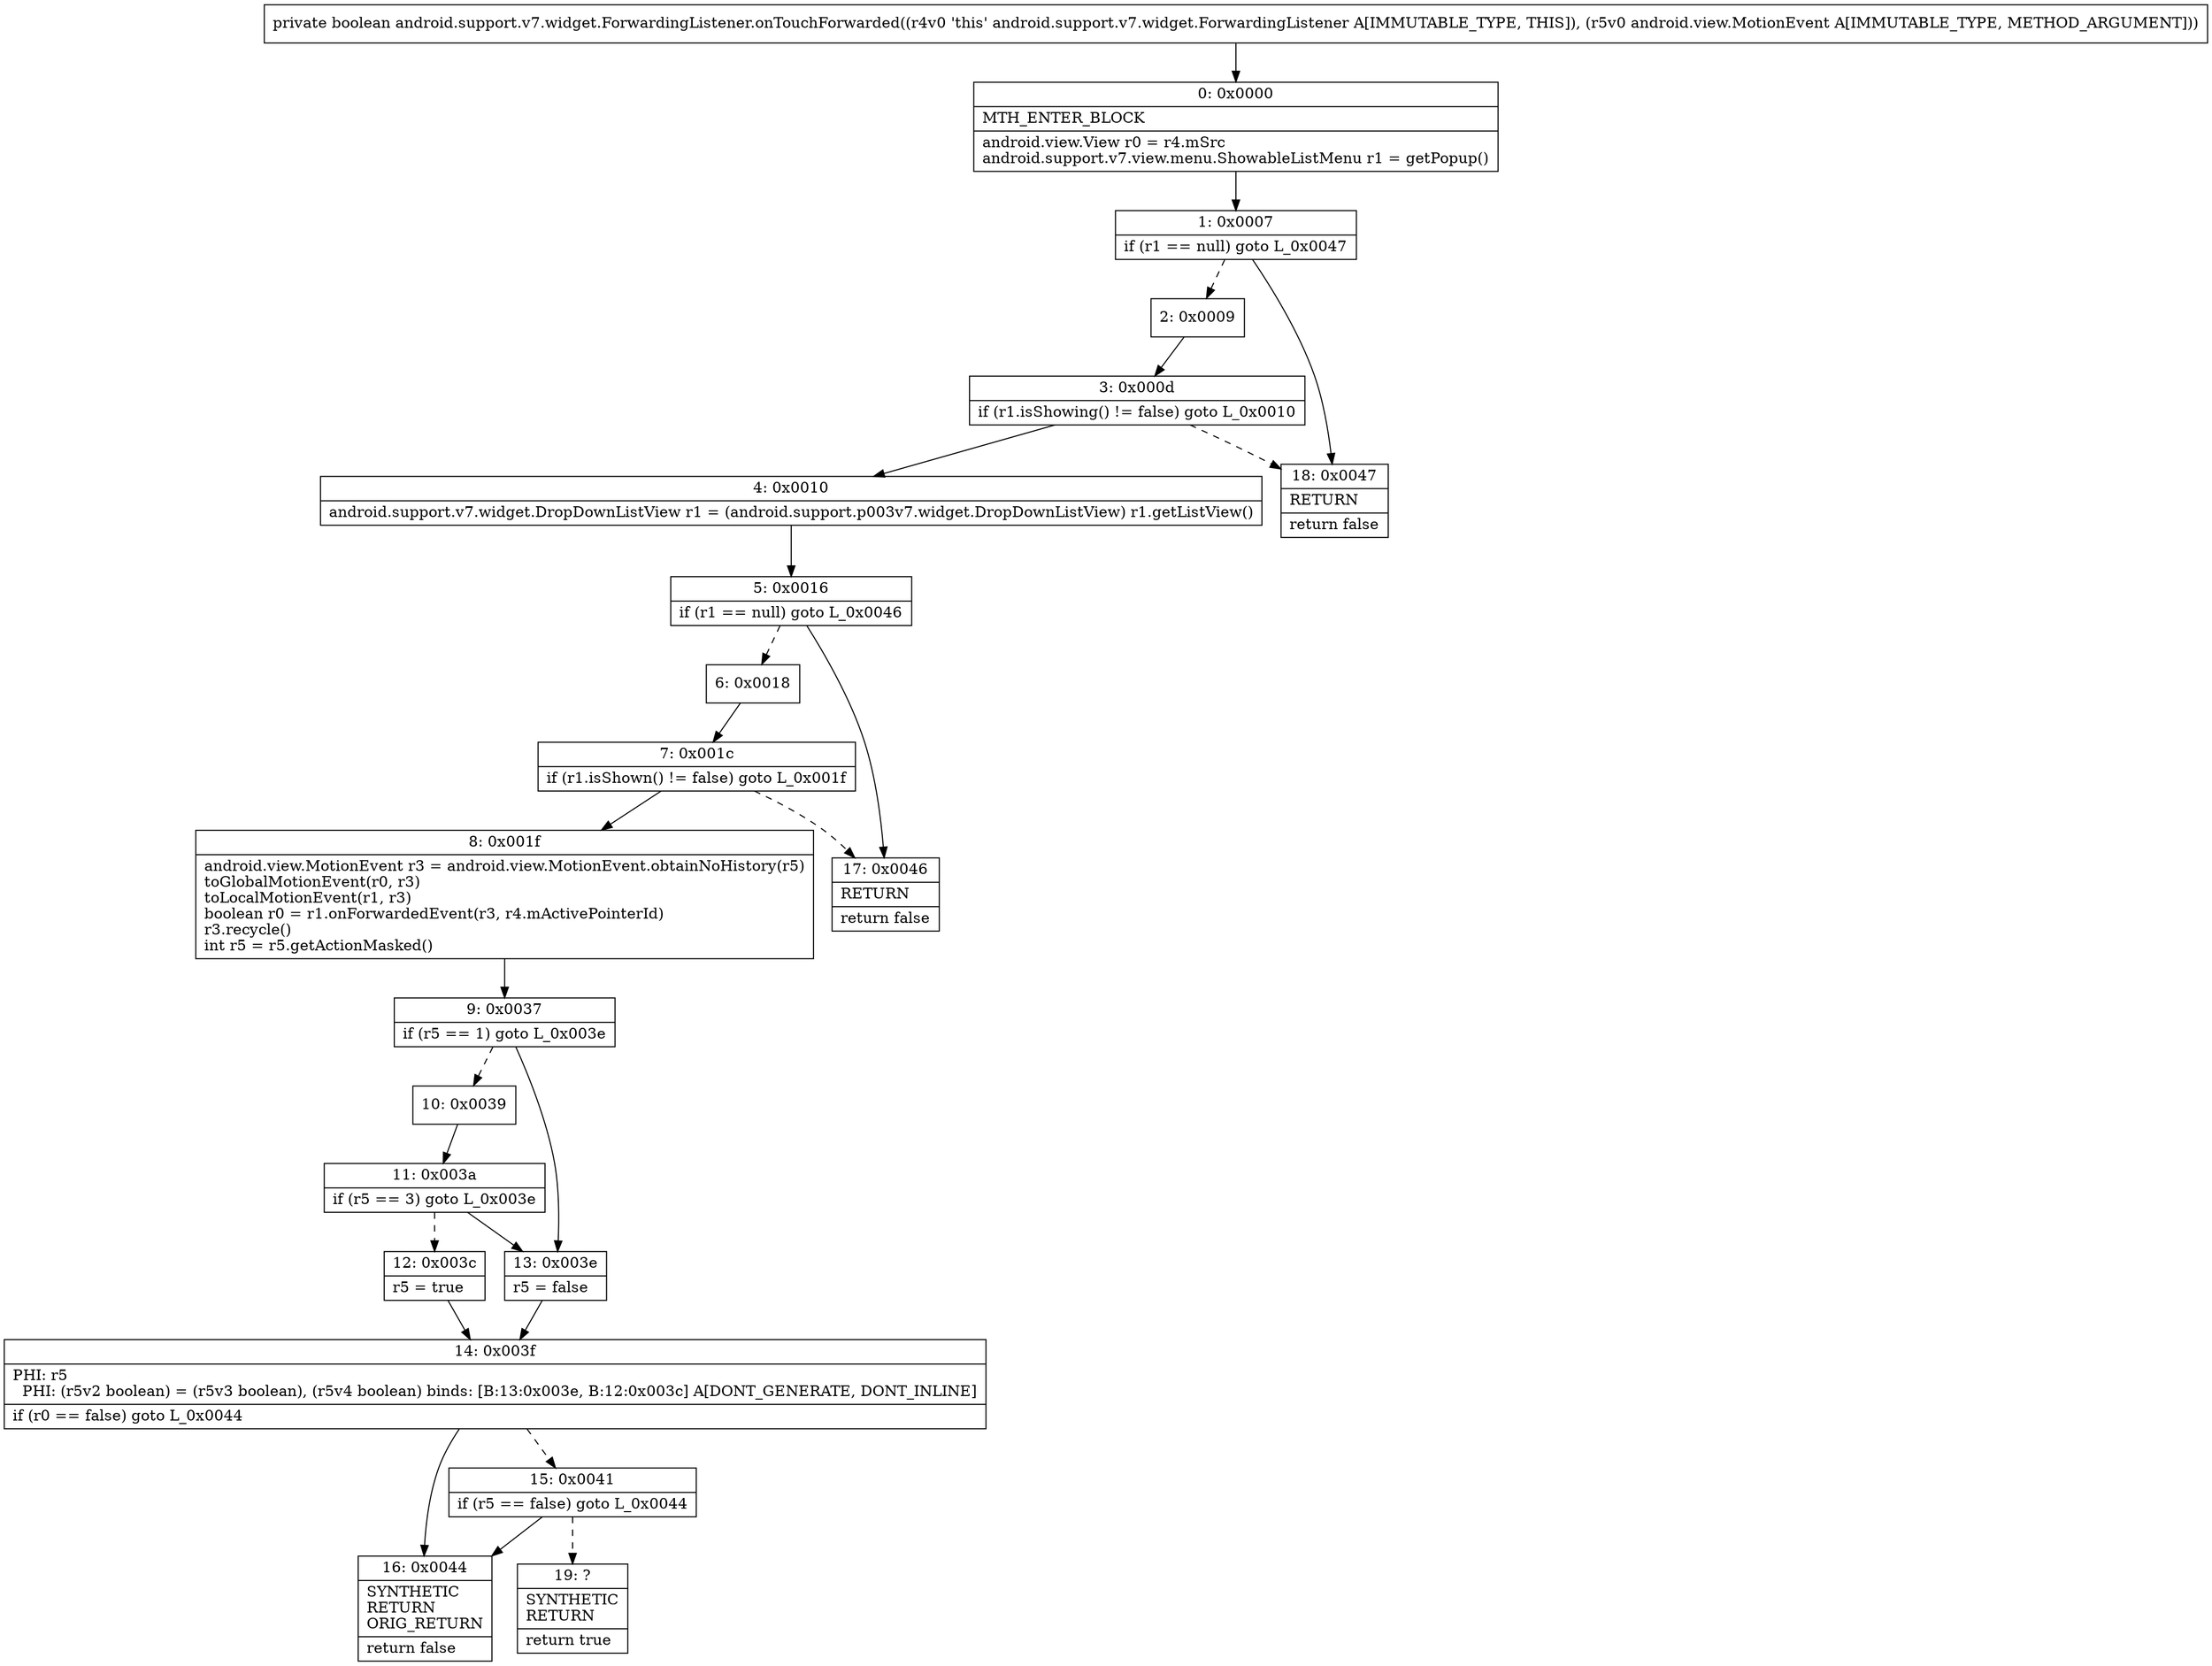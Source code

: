 digraph "CFG forandroid.support.v7.widget.ForwardingListener.onTouchForwarded(Landroid\/view\/MotionEvent;)Z" {
Node_0 [shape=record,label="{0\:\ 0x0000|MTH_ENTER_BLOCK\l|android.view.View r0 = r4.mSrc\landroid.support.v7.view.menu.ShowableListMenu r1 = getPopup()\l}"];
Node_1 [shape=record,label="{1\:\ 0x0007|if (r1 == null) goto L_0x0047\l}"];
Node_2 [shape=record,label="{2\:\ 0x0009}"];
Node_3 [shape=record,label="{3\:\ 0x000d|if (r1.isShowing() != false) goto L_0x0010\l}"];
Node_4 [shape=record,label="{4\:\ 0x0010|android.support.v7.widget.DropDownListView r1 = (android.support.p003v7.widget.DropDownListView) r1.getListView()\l}"];
Node_5 [shape=record,label="{5\:\ 0x0016|if (r1 == null) goto L_0x0046\l}"];
Node_6 [shape=record,label="{6\:\ 0x0018}"];
Node_7 [shape=record,label="{7\:\ 0x001c|if (r1.isShown() != false) goto L_0x001f\l}"];
Node_8 [shape=record,label="{8\:\ 0x001f|android.view.MotionEvent r3 = android.view.MotionEvent.obtainNoHistory(r5)\ltoGlobalMotionEvent(r0, r3)\ltoLocalMotionEvent(r1, r3)\lboolean r0 = r1.onForwardedEvent(r3, r4.mActivePointerId)\lr3.recycle()\lint r5 = r5.getActionMasked()\l}"];
Node_9 [shape=record,label="{9\:\ 0x0037|if (r5 == 1) goto L_0x003e\l}"];
Node_10 [shape=record,label="{10\:\ 0x0039}"];
Node_11 [shape=record,label="{11\:\ 0x003a|if (r5 == 3) goto L_0x003e\l}"];
Node_12 [shape=record,label="{12\:\ 0x003c|r5 = true\l}"];
Node_13 [shape=record,label="{13\:\ 0x003e|r5 = false\l}"];
Node_14 [shape=record,label="{14\:\ 0x003f|PHI: r5 \l  PHI: (r5v2 boolean) = (r5v3 boolean), (r5v4 boolean) binds: [B:13:0x003e, B:12:0x003c] A[DONT_GENERATE, DONT_INLINE]\l|if (r0 == false) goto L_0x0044\l}"];
Node_15 [shape=record,label="{15\:\ 0x0041|if (r5 == false) goto L_0x0044\l}"];
Node_16 [shape=record,label="{16\:\ 0x0044|SYNTHETIC\lRETURN\lORIG_RETURN\l|return false\l}"];
Node_17 [shape=record,label="{17\:\ 0x0046|RETURN\l|return false\l}"];
Node_18 [shape=record,label="{18\:\ 0x0047|RETURN\l|return false\l}"];
Node_19 [shape=record,label="{19\:\ ?|SYNTHETIC\lRETURN\l|return true\l}"];
MethodNode[shape=record,label="{private boolean android.support.v7.widget.ForwardingListener.onTouchForwarded((r4v0 'this' android.support.v7.widget.ForwardingListener A[IMMUTABLE_TYPE, THIS]), (r5v0 android.view.MotionEvent A[IMMUTABLE_TYPE, METHOD_ARGUMENT])) }"];
MethodNode -> Node_0;
Node_0 -> Node_1;
Node_1 -> Node_2[style=dashed];
Node_1 -> Node_18;
Node_2 -> Node_3;
Node_3 -> Node_4;
Node_3 -> Node_18[style=dashed];
Node_4 -> Node_5;
Node_5 -> Node_6[style=dashed];
Node_5 -> Node_17;
Node_6 -> Node_7;
Node_7 -> Node_8;
Node_7 -> Node_17[style=dashed];
Node_8 -> Node_9;
Node_9 -> Node_10[style=dashed];
Node_9 -> Node_13;
Node_10 -> Node_11;
Node_11 -> Node_12[style=dashed];
Node_11 -> Node_13;
Node_12 -> Node_14;
Node_13 -> Node_14;
Node_14 -> Node_15[style=dashed];
Node_14 -> Node_16;
Node_15 -> Node_16;
Node_15 -> Node_19[style=dashed];
}

